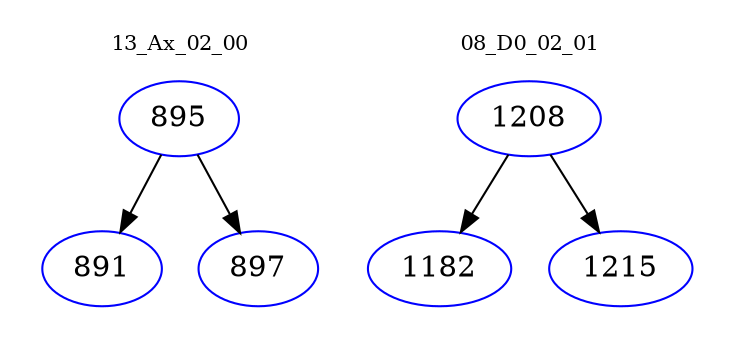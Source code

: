 digraph{
subgraph cluster_0 {
color = white
label = "13_Ax_02_00";
fontsize=10;
T0_895 [label="895", color="blue"]
T0_895 -> T0_891 [color="black"]
T0_891 [label="891", color="blue"]
T0_895 -> T0_897 [color="black"]
T0_897 [label="897", color="blue"]
}
subgraph cluster_1 {
color = white
label = "08_D0_02_01";
fontsize=10;
T1_1208 [label="1208", color="blue"]
T1_1208 -> T1_1182 [color="black"]
T1_1182 [label="1182", color="blue"]
T1_1208 -> T1_1215 [color="black"]
T1_1215 [label="1215", color="blue"]
}
}
